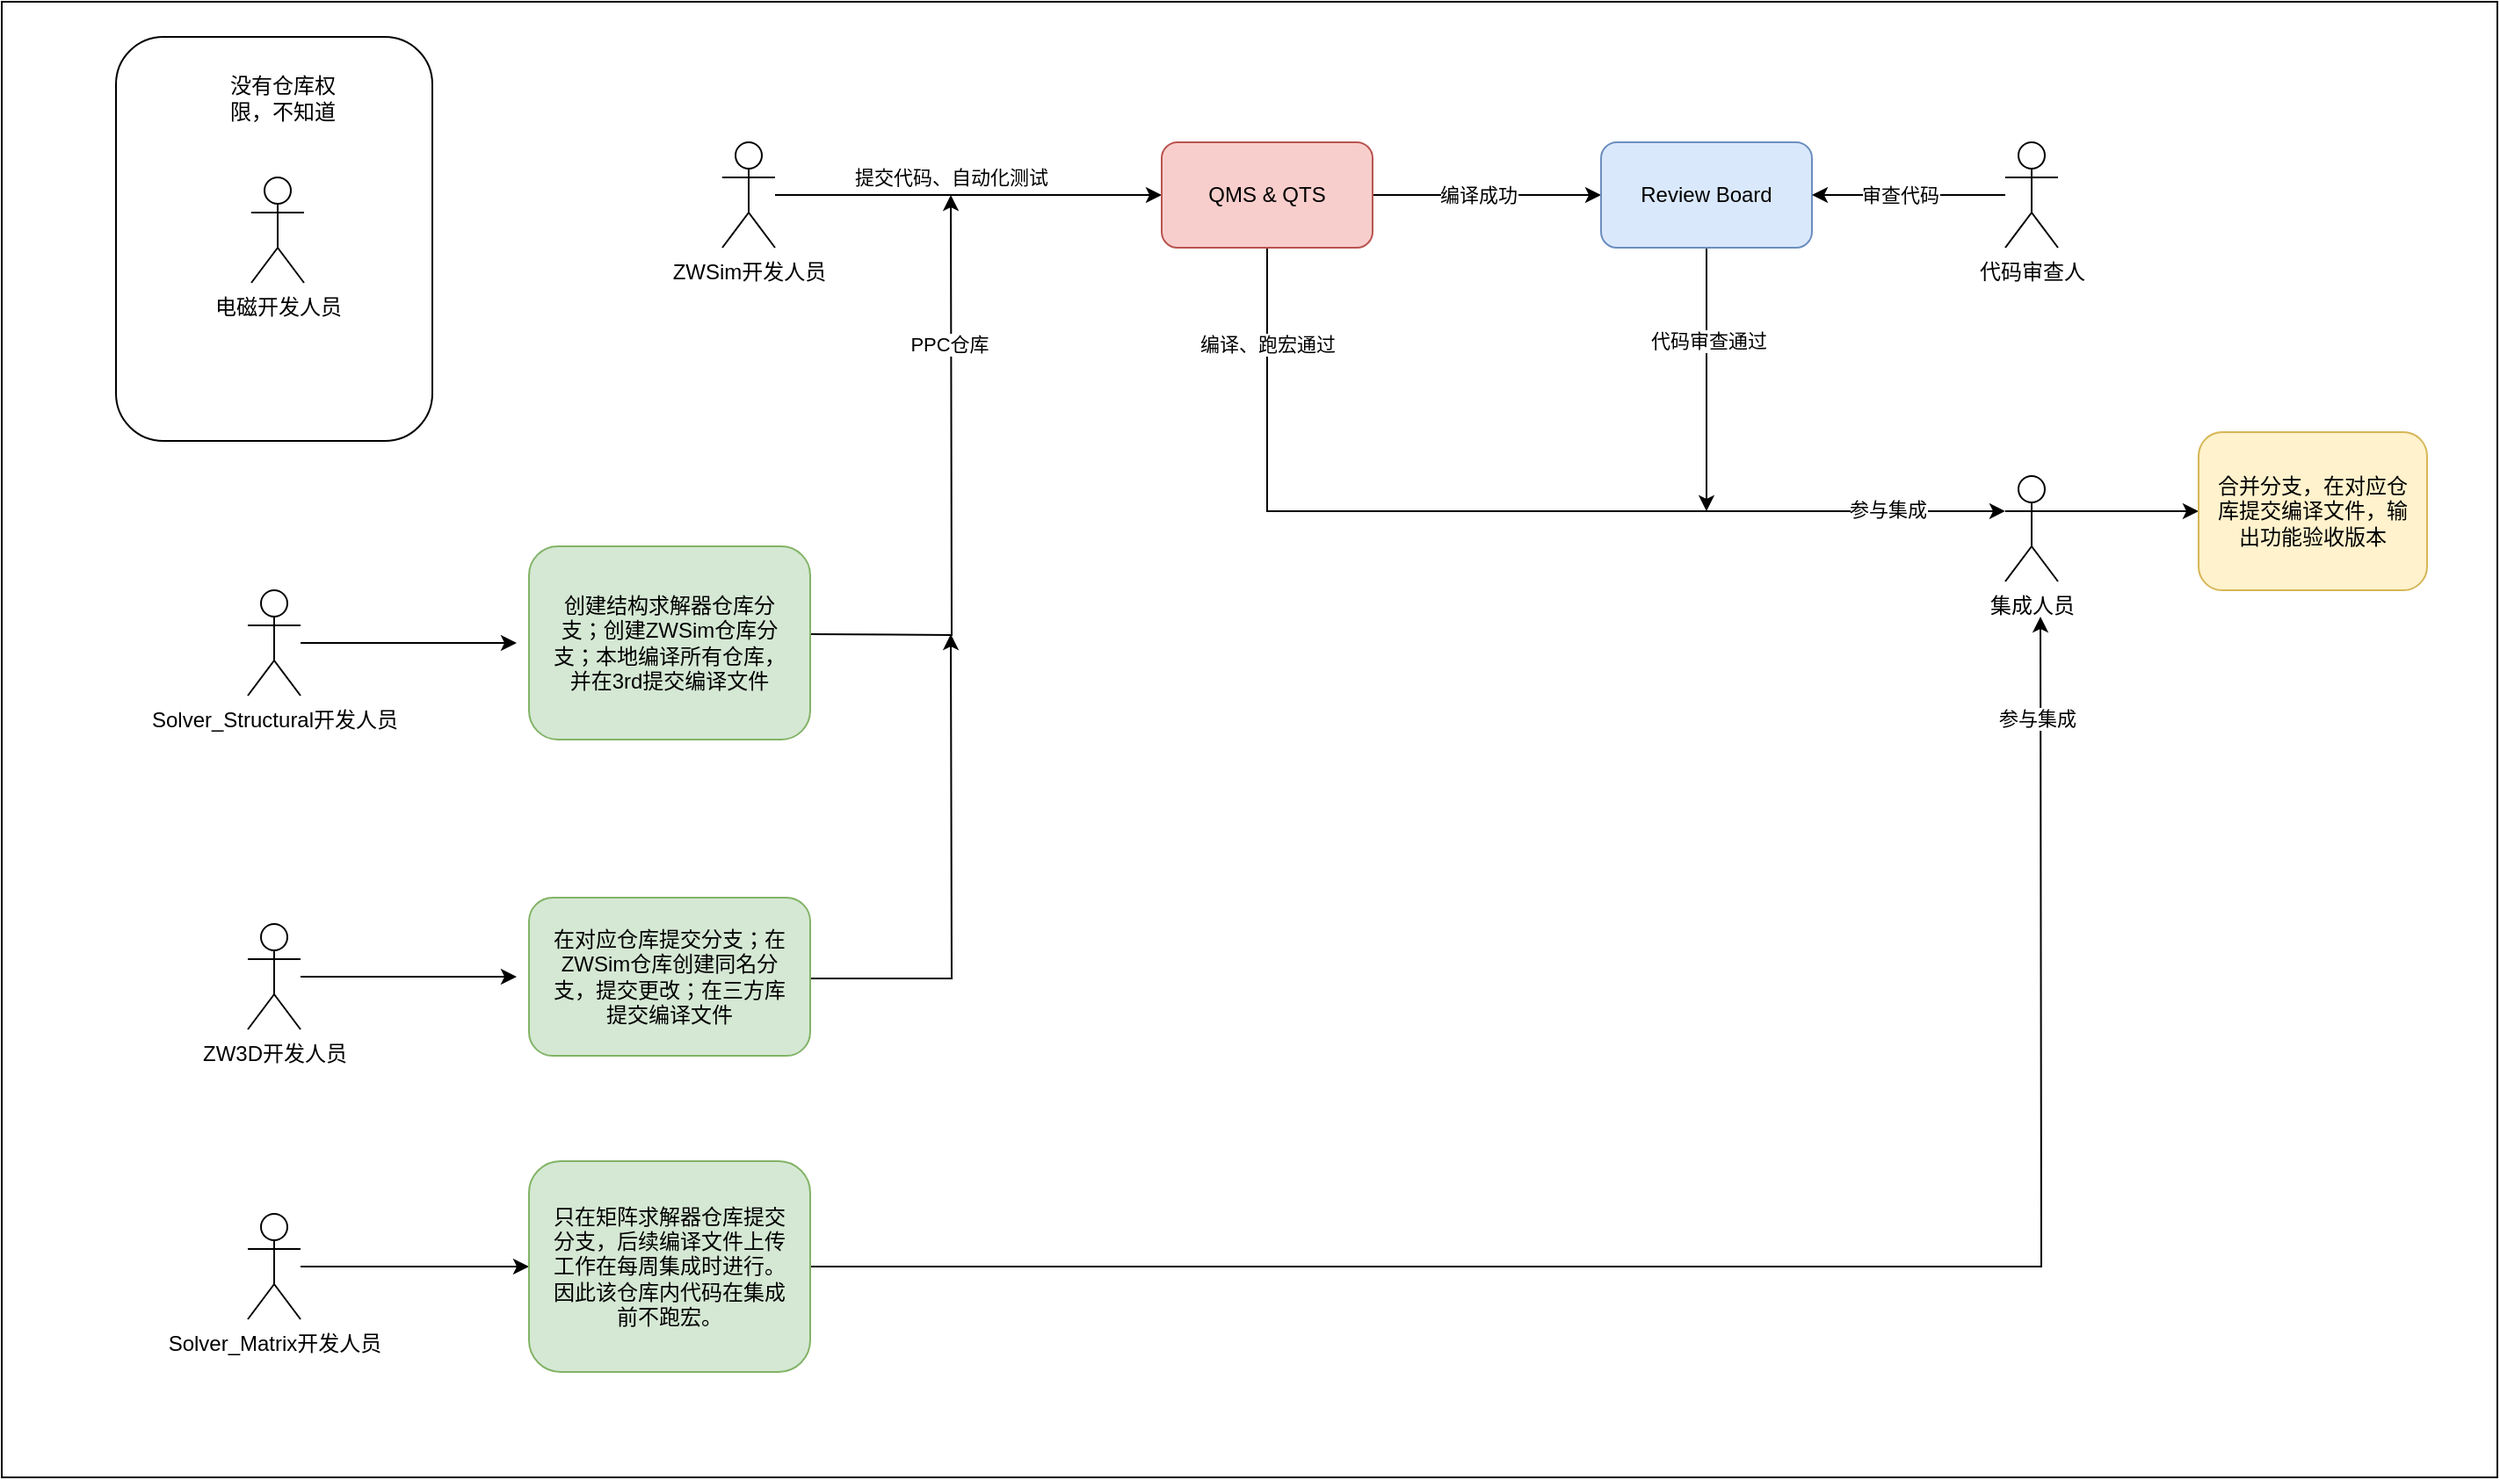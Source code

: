 <mxfile version="20.0.3" type="github">
  <diagram id="SvkTFuCHWfxZ8OQRrp9v" name="Page-1">
    <mxGraphModel dx="2249" dy="794" grid="1" gridSize="10" guides="1" tooltips="1" connect="1" arrows="1" fold="1" page="1" pageScale="1" pageWidth="827" pageHeight="1169" math="0" shadow="0">
      <root>
        <mxCell id="0" />
        <mxCell id="1" parent="0" />
        <mxCell id="7WbcqOHWdYjn00EHxOvr-47" value="" style="rounded=0;whiteSpace=wrap;html=1;" vertex="1" parent="1">
          <mxGeometry x="-540" y="190" width="1420" height="840" as="geometry" />
        </mxCell>
        <mxCell id="7WbcqOHWdYjn00EHxOvr-45" value="" style="rounded=1;whiteSpace=wrap;html=1;" vertex="1" parent="1">
          <mxGeometry x="-475" y="210" width="180" height="230" as="geometry" />
        </mxCell>
        <mxCell id="7WbcqOHWdYjn00EHxOvr-13" style="edgeStyle=orthogonalEdgeStyle;rounded=0;orthogonalLoop=1;jettySize=auto;html=1;entryX=0;entryY=0.5;entryDx=0;entryDy=0;" edge="1" parent="1" source="7WbcqOHWdYjn00EHxOvr-2" target="7WbcqOHWdYjn00EHxOvr-11">
          <mxGeometry relative="1" as="geometry" />
        </mxCell>
        <mxCell id="7WbcqOHWdYjn00EHxOvr-14" value="提交代码、自动化测试" style="edgeLabel;html=1;align=center;verticalAlign=middle;resizable=0;points=[];" vertex="1" connectable="0" parent="7WbcqOHWdYjn00EHxOvr-13">
          <mxGeometry x="0.282" y="2" relative="1" as="geometry">
            <mxPoint x="-41" y="-8" as="offset" />
          </mxGeometry>
        </mxCell>
        <mxCell id="7WbcqOHWdYjn00EHxOvr-2" value="ZWSim开发人员" style="shape=umlActor;verticalLabelPosition=bottom;verticalAlign=top;html=1;outlineConnect=0;" vertex="1" parent="1">
          <mxGeometry x="-130" y="270" width="30" height="60" as="geometry" />
        </mxCell>
        <mxCell id="7WbcqOHWdYjn00EHxOvr-26" style="edgeStyle=orthogonalEdgeStyle;rounded=0;orthogonalLoop=1;jettySize=auto;html=1;entryX=0;entryY=0.5;entryDx=0;entryDy=0;" edge="1" parent="1" source="7WbcqOHWdYjn00EHxOvr-5" target="7WbcqOHWdYjn00EHxOvr-25">
          <mxGeometry relative="1" as="geometry" />
        </mxCell>
        <mxCell id="7WbcqOHWdYjn00EHxOvr-5" value="Solver_Structural开发人员" style="shape=umlActor;verticalLabelPosition=bottom;verticalAlign=top;html=1;outlineConnect=0;" vertex="1" parent="1">
          <mxGeometry x="-400" y="525" width="30" height="60" as="geometry" />
        </mxCell>
        <mxCell id="7WbcqOHWdYjn00EHxOvr-15" style="edgeStyle=orthogonalEdgeStyle;rounded=0;orthogonalLoop=1;jettySize=auto;html=1;entryX=0;entryY=0.5;entryDx=0;entryDy=0;" edge="1" parent="1" source="7WbcqOHWdYjn00EHxOvr-11" target="7WbcqOHWdYjn00EHxOvr-12">
          <mxGeometry relative="1" as="geometry" />
        </mxCell>
        <mxCell id="7WbcqOHWdYjn00EHxOvr-39" value="编译成功" style="edgeLabel;html=1;align=center;verticalAlign=middle;resizable=0;points=[];" vertex="1" connectable="0" parent="7WbcqOHWdYjn00EHxOvr-15">
          <mxGeometry x="-0.2" y="-2" relative="1" as="geometry">
            <mxPoint x="8" y="-2" as="offset" />
          </mxGeometry>
        </mxCell>
        <mxCell id="7WbcqOHWdYjn00EHxOvr-20" style="edgeStyle=orthogonalEdgeStyle;rounded=0;orthogonalLoop=1;jettySize=auto;html=1;entryX=0;entryY=0.333;entryDx=0;entryDy=0;entryPerimeter=0;" edge="1" parent="1" source="7WbcqOHWdYjn00EHxOvr-11" target="7WbcqOHWdYjn00EHxOvr-19">
          <mxGeometry relative="1" as="geometry">
            <Array as="points">
              <mxPoint x="180" y="480" />
            </Array>
          </mxGeometry>
        </mxCell>
        <mxCell id="7WbcqOHWdYjn00EHxOvr-22" value="编译、跑宏通过" style="edgeLabel;html=1;align=center;verticalAlign=middle;resizable=0;points=[];" vertex="1" connectable="0" parent="7WbcqOHWdYjn00EHxOvr-20">
          <mxGeometry x="-0.807" relative="1" as="geometry">
            <mxPoint as="offset" />
          </mxGeometry>
        </mxCell>
        <mxCell id="7WbcqOHWdYjn00EHxOvr-24" value="参与集成" style="edgeLabel;html=1;align=center;verticalAlign=middle;resizable=0;points=[];" vertex="1" connectable="0" parent="7WbcqOHWdYjn00EHxOvr-20">
          <mxGeometry x="0.765" y="1" relative="1" as="geometry">
            <mxPoint as="offset" />
          </mxGeometry>
        </mxCell>
        <mxCell id="7WbcqOHWdYjn00EHxOvr-11" value="QMS &amp;amp; QTS" style="rounded=1;whiteSpace=wrap;html=1;fillColor=#f8cecc;strokeColor=#b85450;" vertex="1" parent="1">
          <mxGeometry x="120" y="270" width="120" height="60" as="geometry" />
        </mxCell>
        <mxCell id="7WbcqOHWdYjn00EHxOvr-21" style="edgeStyle=orthogonalEdgeStyle;rounded=0;orthogonalLoop=1;jettySize=auto;html=1;" edge="1" parent="1" source="7WbcqOHWdYjn00EHxOvr-12">
          <mxGeometry relative="1" as="geometry">
            <mxPoint x="430" y="480" as="targetPoint" />
          </mxGeometry>
        </mxCell>
        <mxCell id="7WbcqOHWdYjn00EHxOvr-23" value="代码审查通过" style="edgeLabel;html=1;align=center;verticalAlign=middle;resizable=0;points=[];" vertex="1" connectable="0" parent="7WbcqOHWdYjn00EHxOvr-21">
          <mxGeometry x="-0.293" y="1" relative="1" as="geometry">
            <mxPoint as="offset" />
          </mxGeometry>
        </mxCell>
        <mxCell id="7WbcqOHWdYjn00EHxOvr-12" value="Review Board" style="rounded=1;whiteSpace=wrap;html=1;fillColor=#dae8fc;strokeColor=#6c8ebf;" vertex="1" parent="1">
          <mxGeometry x="370" y="270" width="120" height="60" as="geometry" />
        </mxCell>
        <mxCell id="7WbcqOHWdYjn00EHxOvr-18" value="" style="edgeStyle=orthogonalEdgeStyle;rounded=0;orthogonalLoop=1;jettySize=auto;html=1;" edge="1" parent="1" source="7WbcqOHWdYjn00EHxOvr-17" target="7WbcqOHWdYjn00EHxOvr-12">
          <mxGeometry relative="1" as="geometry" />
        </mxCell>
        <mxCell id="7WbcqOHWdYjn00EHxOvr-38" value="审查代码" style="edgeLabel;html=1;align=center;verticalAlign=middle;resizable=0;points=[];" vertex="1" connectable="0" parent="7WbcqOHWdYjn00EHxOvr-18">
          <mxGeometry x="0.236" y="1" relative="1" as="geometry">
            <mxPoint x="8" y="-1" as="offset" />
          </mxGeometry>
        </mxCell>
        <mxCell id="7WbcqOHWdYjn00EHxOvr-17" value="代码审查人" style="shape=umlActor;verticalLabelPosition=bottom;verticalAlign=top;html=1;outlineConnect=0;" vertex="1" parent="1">
          <mxGeometry x="600" y="270" width="30" height="60" as="geometry" />
        </mxCell>
        <mxCell id="7WbcqOHWdYjn00EHxOvr-51" style="edgeStyle=orthogonalEdgeStyle;rounded=0;orthogonalLoop=1;jettySize=auto;html=1;entryX=0;entryY=0.5;entryDx=0;entryDy=0;exitX=1;exitY=0.333;exitDx=0;exitDy=0;exitPerimeter=0;" edge="1" parent="1" source="7WbcqOHWdYjn00EHxOvr-19" target="7WbcqOHWdYjn00EHxOvr-49">
          <mxGeometry relative="1" as="geometry" />
        </mxCell>
        <mxCell id="7WbcqOHWdYjn00EHxOvr-19" value="集成人员" style="shape=umlActor;verticalLabelPosition=bottom;verticalAlign=top;html=1;outlineConnect=0;" vertex="1" parent="1">
          <mxGeometry x="600" y="460" width="30" height="60" as="geometry" />
        </mxCell>
        <mxCell id="7WbcqOHWdYjn00EHxOvr-27" style="edgeStyle=orthogonalEdgeStyle;rounded=0;orthogonalLoop=1;jettySize=auto;html=1;" edge="1" parent="1">
          <mxGeometry relative="1" as="geometry">
            <mxPoint y="300" as="targetPoint" />
            <mxPoint x="-80" y="550" as="sourcePoint" />
          </mxGeometry>
        </mxCell>
        <mxCell id="7WbcqOHWdYjn00EHxOvr-34" value="PPC仓库" style="edgeLabel;html=1;align=center;verticalAlign=middle;resizable=0;points=[];" vertex="1" connectable="0" parent="7WbcqOHWdYjn00EHxOvr-27">
          <mxGeometry x="0.485" y="1" relative="1" as="geometry">
            <mxPoint as="offset" />
          </mxGeometry>
        </mxCell>
        <mxCell id="7WbcqOHWdYjn00EHxOvr-25" value="创建结构求解器仓库分支；创建ZWSim仓库分支；本地编译所有仓库，并在3rd提交编译文件" style="rounded=1;whiteSpace=wrap;html=1;perimeterSpacing=7;verticalAlign=middle;spacing=13;fillColor=#d5e8d4;strokeColor=#82b366;" vertex="1" parent="1">
          <mxGeometry x="-240" y="500" width="160" height="110" as="geometry" />
        </mxCell>
        <mxCell id="7WbcqOHWdYjn00EHxOvr-33" style="edgeStyle=orthogonalEdgeStyle;rounded=0;orthogonalLoop=1;jettySize=auto;html=1;entryX=0;entryY=0.5;entryDx=0;entryDy=0;" edge="1" parent="1" source="7WbcqOHWdYjn00EHxOvr-31" target="7WbcqOHWdYjn00EHxOvr-32">
          <mxGeometry relative="1" as="geometry" />
        </mxCell>
        <mxCell id="7WbcqOHWdYjn00EHxOvr-31" value="ZW3D开发人员" style="shape=umlActor;verticalLabelPosition=bottom;verticalAlign=top;html=1;outlineConnect=0;" vertex="1" parent="1">
          <mxGeometry x="-400" y="715" width="30" height="60" as="geometry" />
        </mxCell>
        <mxCell id="7WbcqOHWdYjn00EHxOvr-35" style="edgeStyle=orthogonalEdgeStyle;rounded=0;orthogonalLoop=1;jettySize=auto;html=1;exitX=0.954;exitY=0.51;exitDx=0;exitDy=0;exitPerimeter=0;" edge="1" parent="1" source="7WbcqOHWdYjn00EHxOvr-32">
          <mxGeometry relative="1" as="geometry">
            <mxPoint y="550" as="targetPoint" />
          </mxGeometry>
        </mxCell>
        <mxCell id="7WbcqOHWdYjn00EHxOvr-32" value="在对应仓库提交分支；在ZWSim仓库创建同名分支，提交更改；在三方库提交编译文件" style="rounded=1;whiteSpace=wrap;html=1;perimeterSpacing=7;spacing=13;fillColor=#d5e8d4;strokeColor=#82b366;" vertex="1" parent="1">
          <mxGeometry x="-240" y="700" width="160" height="90" as="geometry" />
        </mxCell>
        <mxCell id="7WbcqOHWdYjn00EHxOvr-41" style="edgeStyle=orthogonalEdgeStyle;rounded=0;orthogonalLoop=1;jettySize=auto;html=1;entryX=0;entryY=0.5;entryDx=0;entryDy=0;" edge="1" parent="1" source="7WbcqOHWdYjn00EHxOvr-36" target="7WbcqOHWdYjn00EHxOvr-40">
          <mxGeometry relative="1" as="geometry" />
        </mxCell>
        <mxCell id="7WbcqOHWdYjn00EHxOvr-36" value="Solver_Matrix开发人员" style="shape=umlActor;verticalLabelPosition=bottom;verticalAlign=top;html=1;outlineConnect=0;" vertex="1" parent="1">
          <mxGeometry x="-400" y="880" width="30" height="60" as="geometry" />
        </mxCell>
        <mxCell id="7WbcqOHWdYjn00EHxOvr-42" style="edgeStyle=orthogonalEdgeStyle;rounded=0;orthogonalLoop=1;jettySize=auto;html=1;" edge="1" parent="1" source="7WbcqOHWdYjn00EHxOvr-40">
          <mxGeometry relative="1" as="geometry">
            <mxPoint x="620" y="540" as="targetPoint" />
          </mxGeometry>
        </mxCell>
        <mxCell id="7WbcqOHWdYjn00EHxOvr-48" value="参与集成" style="edgeLabel;html=1;align=center;verticalAlign=middle;resizable=0;points=[];" vertex="1" connectable="0" parent="7WbcqOHWdYjn00EHxOvr-42">
          <mxGeometry x="0.892" y="2" relative="1" as="geometry">
            <mxPoint as="offset" />
          </mxGeometry>
        </mxCell>
        <mxCell id="7WbcqOHWdYjn00EHxOvr-40" value="只在矩阵求解器仓库提交分支，后续编译文件上传工作在每周集成时进行。因此该仓库内代码在集成前不跑宏。" style="rounded=1;whiteSpace=wrap;html=1;spacing=13;fillColor=#d5e8d4;strokeColor=#82b366;" vertex="1" parent="1">
          <mxGeometry x="-240" y="850" width="160" height="120" as="geometry" />
        </mxCell>
        <mxCell id="7WbcqOHWdYjn00EHxOvr-43" value="电磁开发人员" style="shape=umlActor;verticalLabelPosition=bottom;verticalAlign=top;html=1;outlineConnect=0;" vertex="1" parent="1">
          <mxGeometry x="-398" y="290" width="30" height="60" as="geometry" />
        </mxCell>
        <mxCell id="7WbcqOHWdYjn00EHxOvr-46" value="没有仓库权限，不知道" style="text;html=1;strokeColor=none;fillColor=none;align=center;verticalAlign=middle;whiteSpace=wrap;rounded=0;" vertex="1" parent="1">
          <mxGeometry x="-415" y="230" width="70" height="30" as="geometry" />
        </mxCell>
        <mxCell id="7WbcqOHWdYjn00EHxOvr-49" value="合并分支，在对应仓库提交编译文件，输出功能验收版本" style="rounded=1;whiteSpace=wrap;html=1;fillColor=#fff2cc;strokeColor=#d6b656;spacing=12;" vertex="1" parent="1">
          <mxGeometry x="710" y="435" width="130" height="90" as="geometry" />
        </mxCell>
      </root>
    </mxGraphModel>
  </diagram>
</mxfile>
